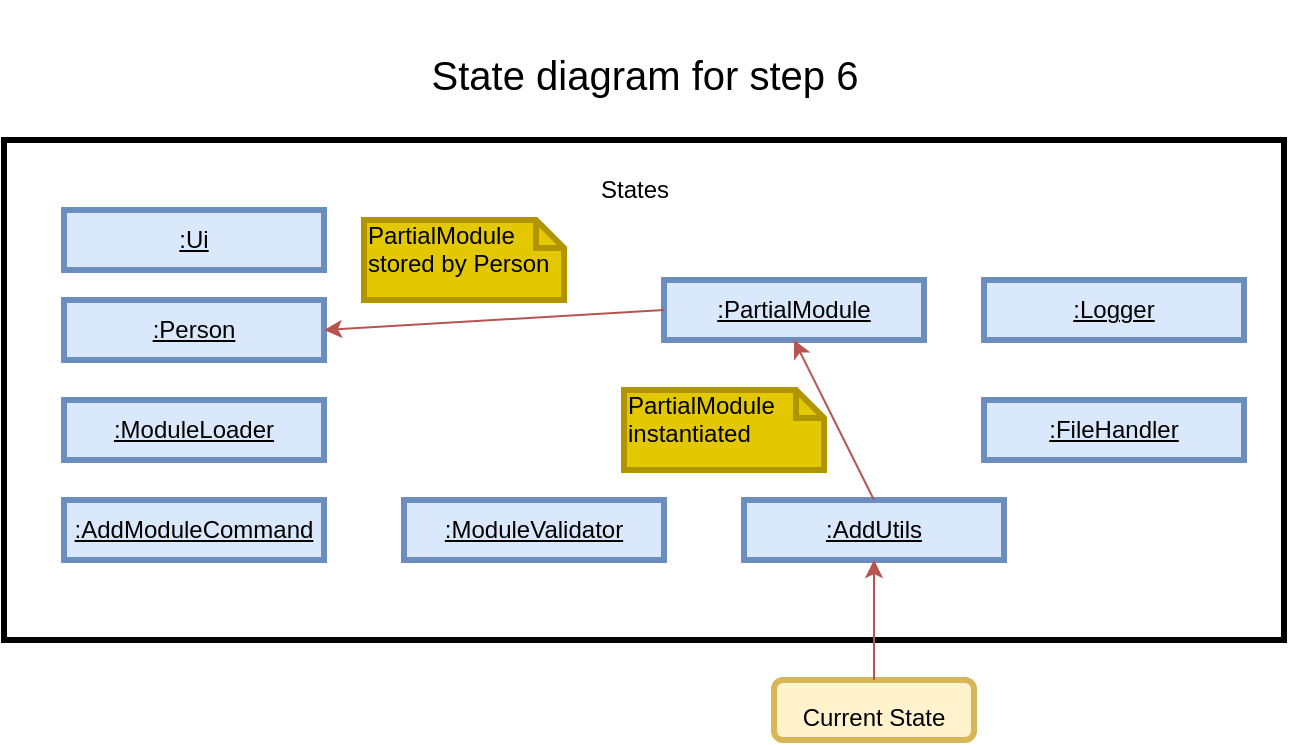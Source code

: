 <mxfile version="13.9.2" type="device"><diagram id="31LljileMjd66Bfqc7Uy" name="Page-1"><mxGraphModel dx="2062" dy="705" grid="1" gridSize="10" guides="1" tooltips="1" connect="1" arrows="1" fold="1" page="1" pageScale="1" pageWidth="827" pageHeight="1169" math="0" shadow="0"><root><mxCell id="0"/><mxCell id="1" parent="0"/><mxCell id="h9h-G9-68EJ9-kkgznHa-1" value="" style="rounded=0;whiteSpace=wrap;html=1;strokeWidth=3;" parent="1" vertex="1"><mxGeometry x="80" y="110" width="640" height="250" as="geometry"/></mxCell><mxCell id="h9h-G9-68EJ9-kkgznHa-2" value="&lt;font style=&quot;font-size: 20px&quot;&gt;State diagram for step 6&lt;/font&gt;" style="text;html=1;align=center;verticalAlign=middle;resizable=0;points=[];autosize=1;fontSize=40;" parent="1" vertex="1"><mxGeometry x="285" y="40" width="230" height="60" as="geometry"/></mxCell><mxCell id="h9h-G9-68EJ9-kkgznHa-3" value="States" style="text;html=1;align=center;verticalAlign=middle;resizable=0;points=[];autosize=1;fontSize=12;" parent="1" vertex="1"><mxGeometry x="370" y="125" width="50" height="20" as="geometry"/></mxCell><mxCell id="h9h-G9-68EJ9-kkgznHa-5" value="&lt;font style=&quot;font-size: 12px&quot;&gt;Current State&lt;/font&gt;" style="rounded=1;whiteSpace=wrap;html=1;strokeWidth=3;fontSize=20;fillColor=#fff2cc;strokeColor=#d6b656;" parent="1" vertex="1"><mxGeometry x="465" y="380" width="100" height="30" as="geometry"/></mxCell><mxCell id="h9h-G9-68EJ9-kkgznHa-6" value="&lt;u&gt;:AddModuleCommand&lt;/u&gt;" style="rounded=0;whiteSpace=wrap;html=1;strokeWidth=3;fontSize=12;fillColor=#dae8fc;strokeColor=#6c8ebf;" parent="1" vertex="1"><mxGeometry x="110" y="290" width="130" height="30" as="geometry"/></mxCell><mxCell id="h9h-G9-68EJ9-kkgznHa-7" value="&lt;u&gt;:ModuleValidator&lt;/u&gt;" style="rounded=0;whiteSpace=wrap;html=1;strokeWidth=3;fontSize=12;fillColor=#dae8fc;strokeColor=#6c8ebf;" parent="1" vertex="1"><mxGeometry x="280" y="290" width="130" height="30" as="geometry"/></mxCell><mxCell id="h9h-G9-68EJ9-kkgznHa-8" value="&lt;u&gt;:AddUtils&lt;/u&gt;" style="rounded=0;whiteSpace=wrap;html=1;strokeWidth=3;fontSize=12;fillColor=#dae8fc;strokeColor=#6c8ebf;" parent="1" vertex="1"><mxGeometry x="450" y="290" width="130" height="30" as="geometry"/></mxCell><mxCell id="h9h-G9-68EJ9-kkgznHa-10" value="" style="endArrow=classic;html=1;fontSize=12;exitX=0.5;exitY=0;exitDx=0;exitDy=0;entryX=0.5;entryY=1;entryDx=0;entryDy=0;fillColor=#f8cecc;strokeColor=#b85450;" parent="1" source="h9h-G9-68EJ9-kkgznHa-5" target="h9h-G9-68EJ9-kkgznHa-8" edge="1"><mxGeometry width="50" height="50" relative="1" as="geometry"><mxPoint x="540" y="400" as="sourcePoint"/><mxPoint x="590" y="350" as="targetPoint"/></mxGeometry></mxCell><mxCell id="h9h-G9-68EJ9-kkgznHa-13" value="&lt;u&gt;:Ui&lt;/u&gt;" style="rounded=0;whiteSpace=wrap;html=1;strokeWidth=3;fontSize=12;fillColor=#dae8fc;strokeColor=#6c8ebf;" parent="1" vertex="1"><mxGeometry x="110" y="145" width="130" height="30" as="geometry"/></mxCell><mxCell id="h9h-G9-68EJ9-kkgznHa-14" value="&lt;u&gt;:Person&lt;/u&gt;" style="rounded=0;whiteSpace=wrap;html=1;strokeWidth=3;fontSize=12;fillColor=#dae8fc;strokeColor=#6c8ebf;" parent="1" vertex="1"><mxGeometry x="110" y="190" width="130" height="30" as="geometry"/></mxCell><mxCell id="h9h-G9-68EJ9-kkgznHa-15" value="&lt;u&gt;:ModuleLoader&lt;/u&gt;" style="rounded=0;whiteSpace=wrap;html=1;strokeWidth=3;fontSize=12;fillColor=#dae8fc;strokeColor=#6c8ebf;" parent="1" vertex="1"><mxGeometry x="110" y="240" width="130" height="30" as="geometry"/></mxCell><mxCell id="h9h-G9-68EJ9-kkgznHa-19" value="&lt;u&gt;:FileHandler&lt;/u&gt;" style="rounded=0;whiteSpace=wrap;html=1;strokeWidth=3;fontSize=12;fillColor=#dae8fc;strokeColor=#6c8ebf;" parent="1" vertex="1"><mxGeometry x="570" y="240" width="130" height="30" as="geometry"/></mxCell><mxCell id="h9h-G9-68EJ9-kkgznHa-20" value="&lt;u&gt;:Logger&lt;/u&gt;" style="rounded=0;whiteSpace=wrap;html=1;strokeWidth=3;fontSize=12;fillColor=#dae8fc;strokeColor=#6c8ebf;" parent="1" vertex="1"><mxGeometry x="570" y="180" width="130" height="30" as="geometry"/></mxCell><mxCell id="h9h-G9-68EJ9-kkgznHa-22" value="&lt;u&gt;:PartialModule&lt;/u&gt;" style="rounded=0;whiteSpace=wrap;html=1;strokeWidth=3;fontSize=12;fillColor=#dae8fc;strokeColor=#6c8ebf;" parent="1" vertex="1"><mxGeometry x="410" y="180" width="130" height="30" as="geometry"/></mxCell><mxCell id="h9h-G9-68EJ9-kkgznHa-23" value="" style="endArrow=classic;html=1;fontSize=12;exitX=0.5;exitY=0;exitDx=0;exitDy=0;entryX=0.5;entryY=1;entryDx=0;entryDy=0;fillColor=#f8cecc;strokeColor=#b85450;" parent="1" source="h9h-G9-68EJ9-kkgznHa-8" target="h9h-G9-68EJ9-kkgznHa-22" edge="1"><mxGeometry width="50" height="50" relative="1" as="geometry"><mxPoint x="478.66" y="300.0" as="sourcePoint"/><mxPoint x="478.66" y="240" as="targetPoint"/></mxGeometry></mxCell><mxCell id="h9h-G9-68EJ9-kkgznHa-24" value="&lt;font color=&quot;#000000&quot;&gt;PartialModule instantiated&lt;/font&gt;" style="shape=note;whiteSpace=wrap;html=1;size=14;verticalAlign=top;align=left;spacingTop=-6;strokeWidth=3;fontSize=12;fillColor=#e3c800;strokeColor=#B09500;fontColor=#ffffff;" parent="1" vertex="1"><mxGeometry x="390" y="235" width="100" height="40" as="geometry"/></mxCell><mxCell id="h9h-G9-68EJ9-kkgznHa-25" value="" style="endArrow=classic;html=1;fontSize=12;exitX=0;exitY=0.5;exitDx=0;exitDy=0;entryX=1;entryY=0.5;entryDx=0;entryDy=0;fillColor=#f8cecc;strokeColor=#b85450;" parent="1" source="h9h-G9-68EJ9-kkgznHa-22" target="h9h-G9-68EJ9-kkgznHa-14" edge="1"><mxGeometry width="50" height="50" relative="1" as="geometry"><mxPoint x="360.0" y="245" as="sourcePoint"/><mxPoint x="320.0" y="165" as="targetPoint"/></mxGeometry></mxCell><mxCell id="h9h-G9-68EJ9-kkgznHa-26" value="&lt;font color=&quot;#000000&quot;&gt;PartialModule stored by Person&lt;/font&gt;" style="shape=note;whiteSpace=wrap;html=1;size=14;verticalAlign=top;align=left;spacingTop=-6;strokeWidth=3;fontSize=12;fillColor=#e3c800;strokeColor=#B09500;fontColor=#ffffff;" parent="1" vertex="1"><mxGeometry x="260" y="150" width="100" height="40" as="geometry"/></mxCell></root></mxGraphModel></diagram></mxfile>